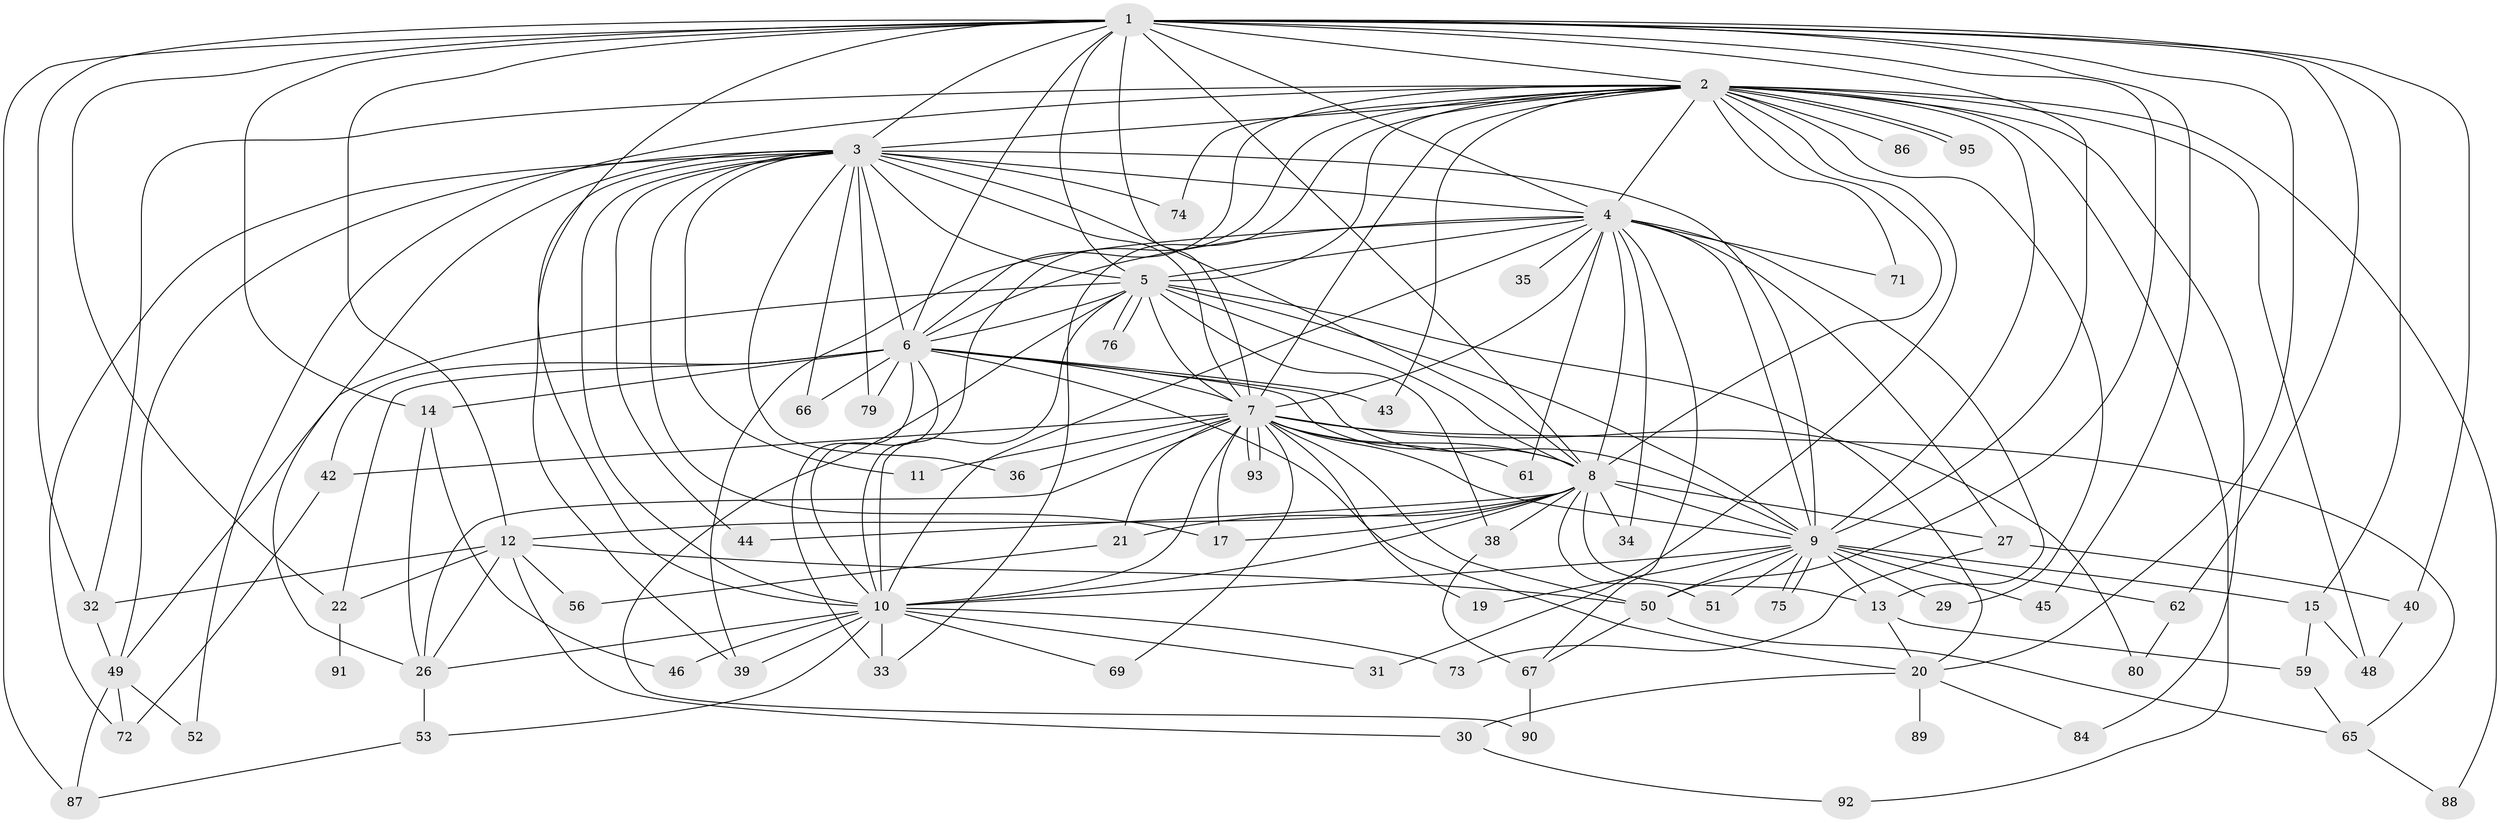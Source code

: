 // original degree distribution, {22: 0.010416666666666666, 20: 0.03125, 19: 0.010416666666666666, 15: 0.010416666666666666, 17: 0.020833333333333332, 24: 0.010416666666666666, 21: 0.010416666666666666, 2: 0.5416666666666666, 8: 0.020833333333333332, 5: 0.041666666666666664, 4: 0.09375, 3: 0.17708333333333334, 6: 0.020833333333333332}
// Generated by graph-tools (version 1.1) at 2025/11/02/27/25 16:11:01]
// undirected, 70 vertices, 180 edges
graph export_dot {
graph [start="1"]
  node [color=gray90,style=filled];
  1 [super="+70"];
  2 [super="+16"];
  3 [super="+18"];
  4 [super="+28"];
  5 [super="+41"];
  6 [super="+23"];
  7 [super="+58"];
  8 [super="+25"];
  9 [super="+57"];
  10 [super="+60"];
  11;
  12 [super="+64"];
  13 [super="+47"];
  14 [super="+85"];
  15 [super="+68"];
  17 [super="+55"];
  19;
  20 [super="+24"];
  21;
  22 [super="+83"];
  26 [super="+37"];
  27;
  29;
  30;
  31;
  32 [super="+54"];
  33;
  34;
  35;
  36;
  38;
  39 [super="+77"];
  40;
  42;
  43;
  44;
  45;
  46;
  48;
  49 [super="+78"];
  50 [super="+63"];
  51;
  52;
  53;
  56;
  59;
  61;
  62;
  65 [super="+82"];
  66;
  67 [super="+81"];
  69;
  71;
  72 [super="+94"];
  73;
  74;
  75;
  76;
  79;
  80;
  84;
  86;
  87 [super="+96"];
  88;
  89;
  90;
  91;
  92;
  93;
  95;
  1 -- 2;
  1 -- 3;
  1 -- 4;
  1 -- 5;
  1 -- 6 [weight=2];
  1 -- 7;
  1 -- 8;
  1 -- 9 [weight=2];
  1 -- 10;
  1 -- 12;
  1 -- 14;
  1 -- 15;
  1 -- 20;
  1 -- 22;
  1 -- 32;
  1 -- 40;
  1 -- 45;
  1 -- 62;
  1 -- 87;
  1 -- 50;
  2 -- 3;
  2 -- 4 [weight=2];
  2 -- 5;
  2 -- 6;
  2 -- 7;
  2 -- 8;
  2 -- 9;
  2 -- 10;
  2 -- 31;
  2 -- 33;
  2 -- 43;
  2 -- 48;
  2 -- 71;
  2 -- 74;
  2 -- 86 [weight=2];
  2 -- 88;
  2 -- 95;
  2 -- 95;
  2 -- 32;
  2 -- 52;
  2 -- 84;
  2 -- 92;
  2 -- 29;
  3 -- 4;
  3 -- 5;
  3 -- 6;
  3 -- 7;
  3 -- 8;
  3 -- 9 [weight=2];
  3 -- 10;
  3 -- 11;
  3 -- 26;
  3 -- 36;
  3 -- 44;
  3 -- 49;
  3 -- 72;
  3 -- 74;
  3 -- 79;
  3 -- 66;
  3 -- 39;
  3 -- 17;
  4 -- 5;
  4 -- 6 [weight=2];
  4 -- 7;
  4 -- 8 [weight=2];
  4 -- 9;
  4 -- 10;
  4 -- 13;
  4 -- 27;
  4 -- 34;
  4 -- 35 [weight=2];
  4 -- 39;
  4 -- 61;
  4 -- 67;
  4 -- 71;
  5 -- 6;
  5 -- 7;
  5 -- 8;
  5 -- 9;
  5 -- 10;
  5 -- 38;
  5 -- 49;
  5 -- 76;
  5 -- 76;
  5 -- 90;
  5 -- 20;
  6 -- 7;
  6 -- 8;
  6 -- 9;
  6 -- 10;
  6 -- 14;
  6 -- 22;
  6 -- 33;
  6 -- 43;
  6 -- 79;
  6 -- 42;
  6 -- 66;
  6 -- 20;
  7 -- 8 [weight=2];
  7 -- 9;
  7 -- 10;
  7 -- 11;
  7 -- 17;
  7 -- 19;
  7 -- 21;
  7 -- 26;
  7 -- 36;
  7 -- 42;
  7 -- 61;
  7 -- 69;
  7 -- 80;
  7 -- 93;
  7 -- 93;
  7 -- 50;
  7 -- 65;
  8 -- 9;
  8 -- 10;
  8 -- 12;
  8 -- 17;
  8 -- 21;
  8 -- 27;
  8 -- 34;
  8 -- 38;
  8 -- 44;
  8 -- 51;
  8 -- 13;
  9 -- 10;
  9 -- 13;
  9 -- 15;
  9 -- 19;
  9 -- 29;
  9 -- 45;
  9 -- 50;
  9 -- 51;
  9 -- 62;
  9 -- 75;
  9 -- 75;
  10 -- 31;
  10 -- 39;
  10 -- 46;
  10 -- 53;
  10 -- 69;
  10 -- 73;
  10 -- 26;
  10 -- 33;
  12 -- 30;
  12 -- 50;
  12 -- 56;
  12 -- 22;
  12 -- 32;
  12 -- 26;
  13 -- 20;
  13 -- 59;
  14 -- 46;
  14 -- 26;
  15 -- 59;
  15 -- 48;
  20 -- 30;
  20 -- 84;
  20 -- 89;
  21 -- 56;
  22 -- 91;
  26 -- 53;
  27 -- 40;
  27 -- 73;
  30 -- 92;
  32 -- 49;
  38 -- 67;
  40 -- 48;
  42 -- 72;
  49 -- 52;
  49 -- 72;
  49 -- 87;
  50 -- 67;
  50 -- 65;
  53 -- 87;
  59 -- 65;
  62 -- 80;
  65 -- 88;
  67 -- 90;
}
